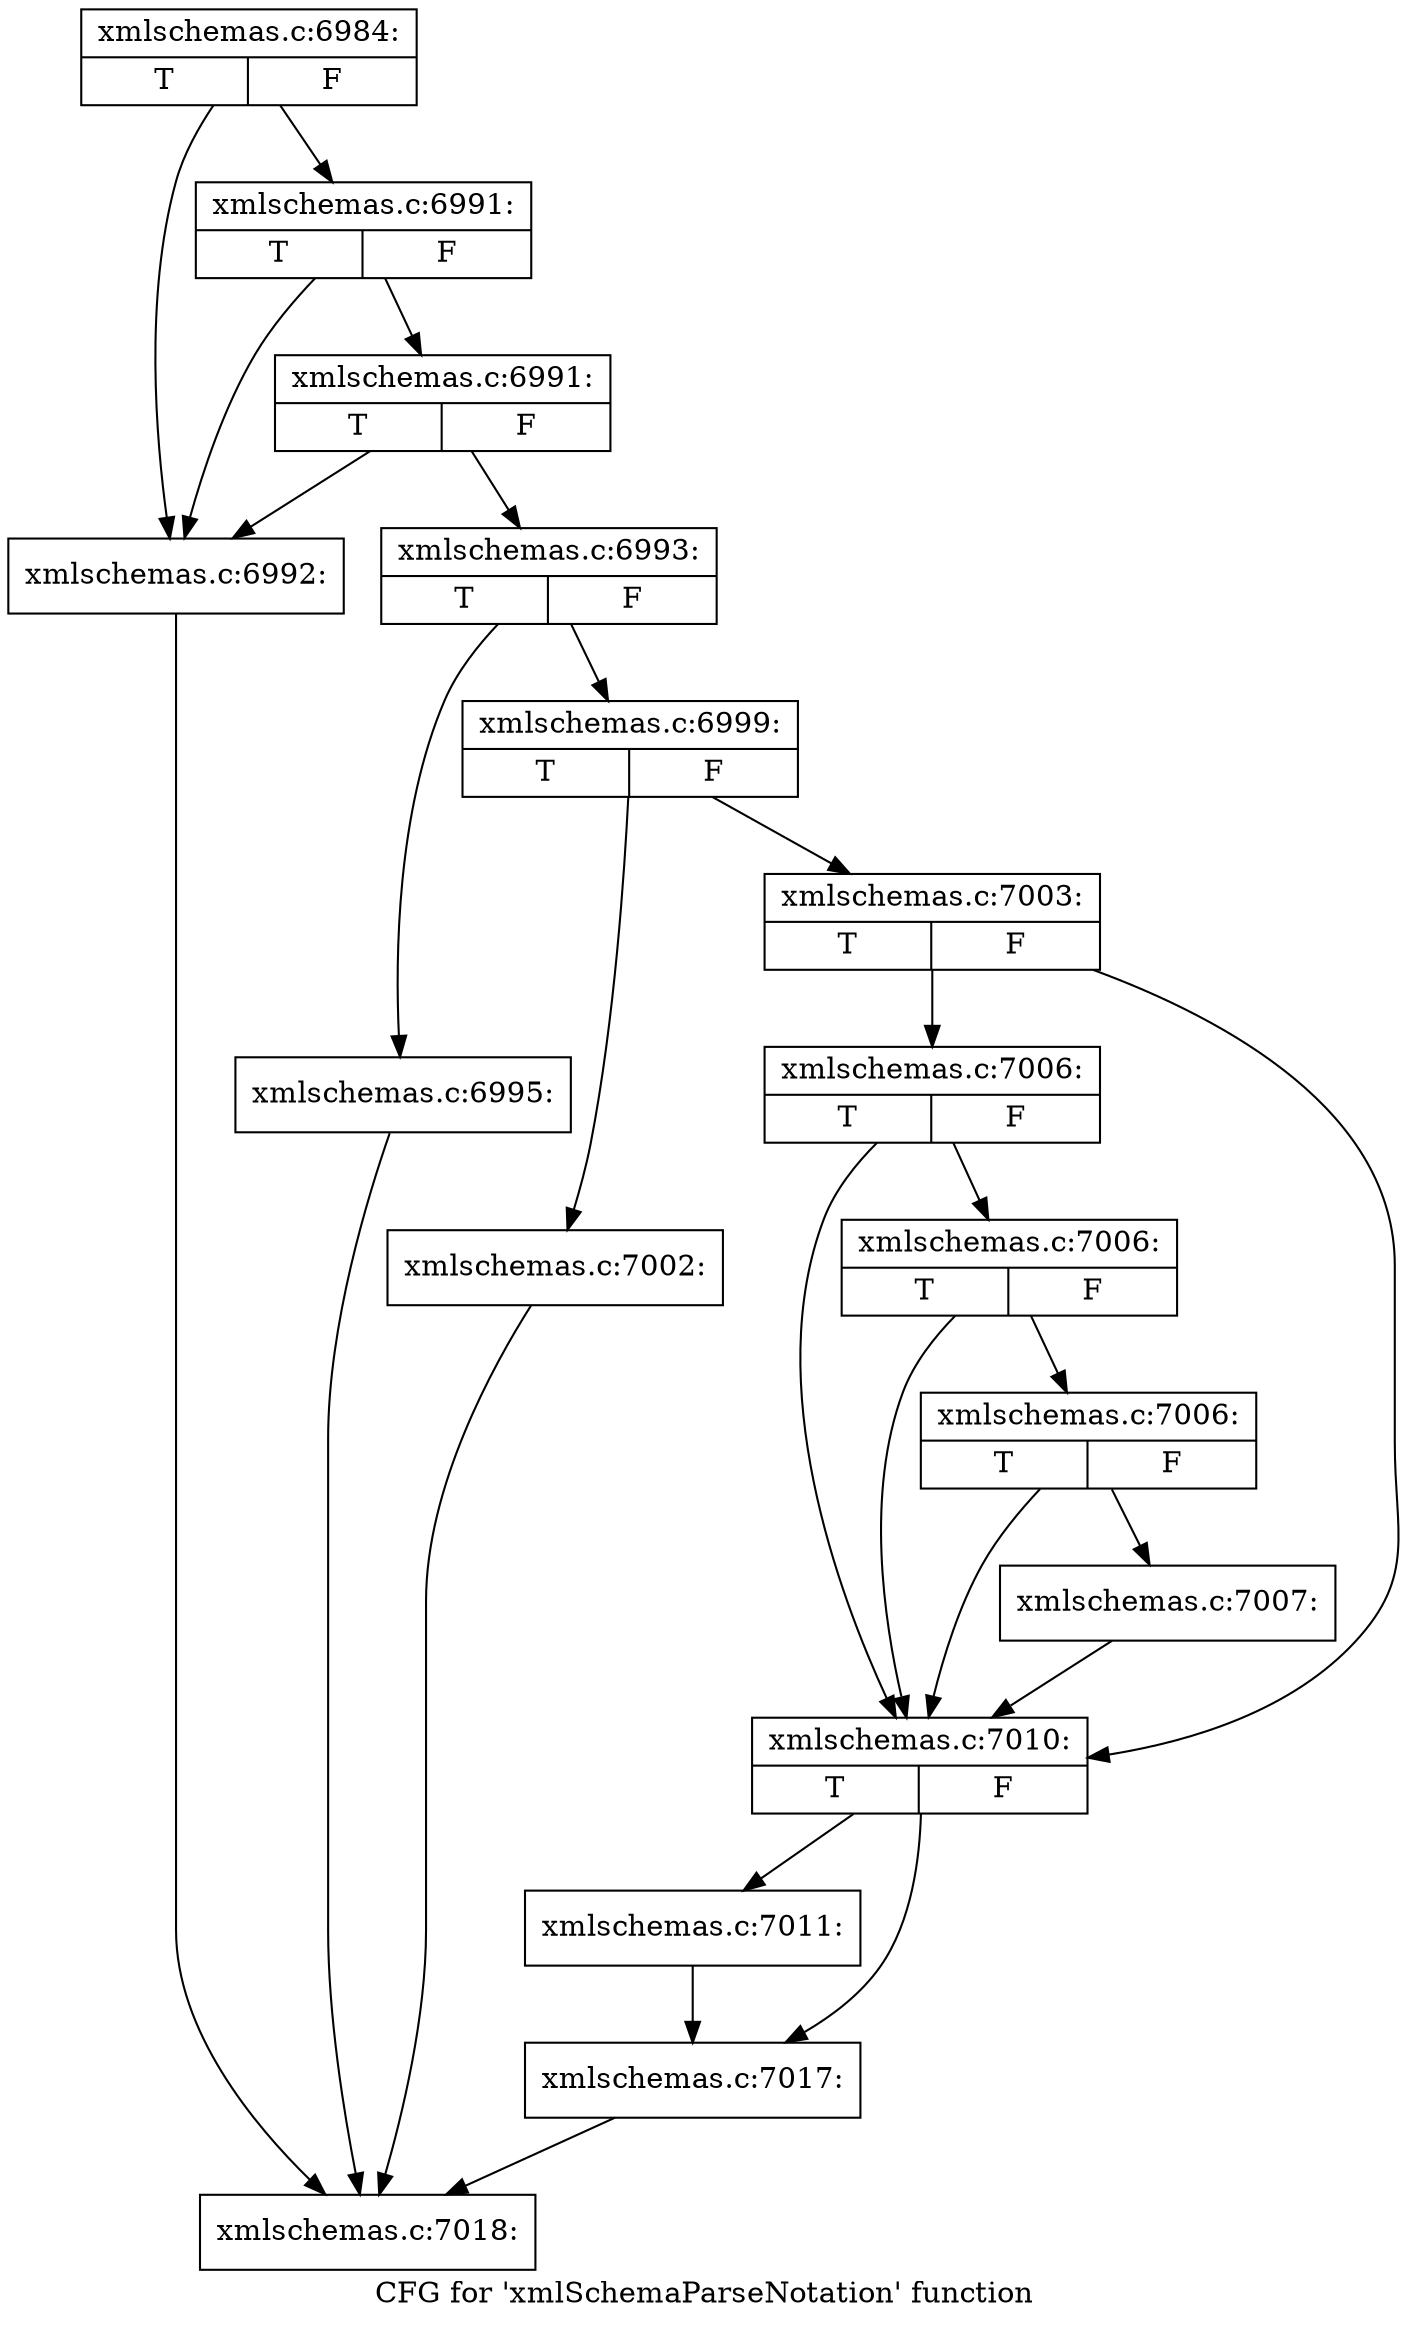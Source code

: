 digraph "CFG for 'xmlSchemaParseNotation' function" {
	label="CFG for 'xmlSchemaParseNotation' function";

	Node0x4d65670 [shape=record,label="{xmlschemas.c:6984:|{<s0>T|<s1>F}}"];
	Node0x4d65670 -> Node0x4d6c2d0;
	Node0x4d65670 -> Node0x4d6c3f0;
	Node0x4d6c3f0 [shape=record,label="{xmlschemas.c:6991:|{<s0>T|<s1>F}}"];
	Node0x4d6c3f0 -> Node0x4d6c2d0;
	Node0x4d6c3f0 -> Node0x4d6c370;
	Node0x4d6c370 [shape=record,label="{xmlschemas.c:6991:|{<s0>T|<s1>F}}"];
	Node0x4d6c370 -> Node0x4d6c2d0;
	Node0x4d6c370 -> Node0x4d6c320;
	Node0x4d6c2d0 [shape=record,label="{xmlschemas.c:6992:}"];
	Node0x4d6c2d0 -> Node0x4d6afb0;
	Node0x4d6c320 [shape=record,label="{xmlschemas.c:6993:|{<s0>T|<s1>F}}"];
	Node0x4d6c320 -> Node0x4d6cfd0;
	Node0x4d6c320 -> Node0x4d6d020;
	Node0x4d6cfd0 [shape=record,label="{xmlschemas.c:6995:}"];
	Node0x4d6cfd0 -> Node0x4d6afb0;
	Node0x4d6d020 [shape=record,label="{xmlschemas.c:6999:|{<s0>T|<s1>F}}"];
	Node0x4d6d020 -> Node0x4d6e3e0;
	Node0x4d6d020 -> Node0x4d6e710;
	Node0x4d6e3e0 [shape=record,label="{xmlschemas.c:7002:}"];
	Node0x4d6e3e0 -> Node0x4d6afb0;
	Node0x4d6e710 [shape=record,label="{xmlschemas.c:7003:|{<s0>T|<s1>F}}"];
	Node0x4d6e710 -> Node0x4d6f340;
	Node0x4d6e710 -> Node0x4d6f220;
	Node0x4d6f340 [shape=record,label="{xmlschemas.c:7006:|{<s0>T|<s1>F}}"];
	Node0x4d6f340 -> Node0x4d6f2f0;
	Node0x4d6f340 -> Node0x4d6f220;
	Node0x4d6f2f0 [shape=record,label="{xmlschemas.c:7006:|{<s0>T|<s1>F}}"];
	Node0x4d6f2f0 -> Node0x4d6f270;
	Node0x4d6f2f0 -> Node0x4d6f220;
	Node0x4d6f270 [shape=record,label="{xmlschemas.c:7006:|{<s0>T|<s1>F}}"];
	Node0x4d6f270 -> Node0x4d6e6c0;
	Node0x4d6f270 -> Node0x4d6f220;
	Node0x4d6e6c0 [shape=record,label="{xmlschemas.c:7007:}"];
	Node0x4d6e6c0 -> Node0x4d6f220;
	Node0x4d6f220 [shape=record,label="{xmlschemas.c:7010:|{<s0>T|<s1>F}}"];
	Node0x4d6f220 -> Node0x4d70730;
	Node0x4d6f220 -> Node0x4d70780;
	Node0x4d70730 [shape=record,label="{xmlschemas.c:7011:}"];
	Node0x4d70730 -> Node0x4d70780;
	Node0x4d70780 [shape=record,label="{xmlschemas.c:7017:}"];
	Node0x4d70780 -> Node0x4d6afb0;
	Node0x4d6afb0 [shape=record,label="{xmlschemas.c:7018:}"];
}

